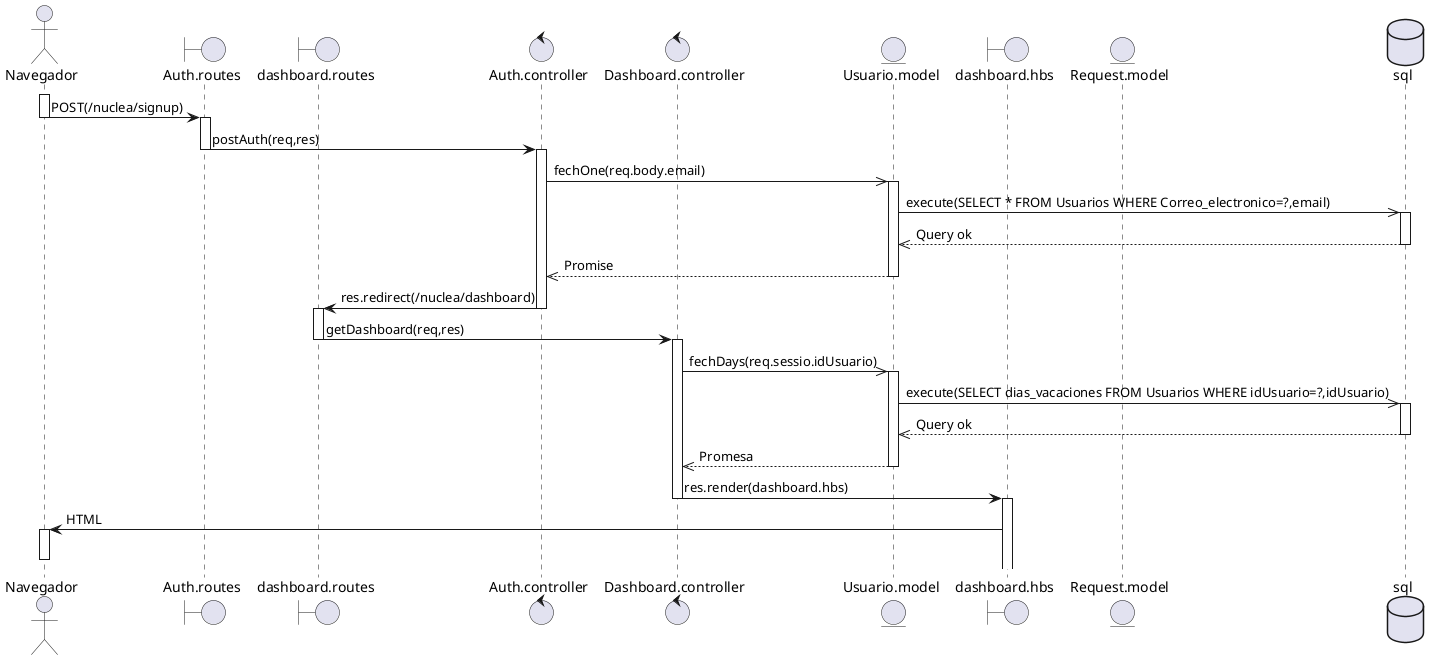 @startuml
actor Navegador
boundary "Auth.routes" as AuthRoutes
boundary "dashboard.routes" as DashboardRoutes
control "Auth.controller" as AuthController
control "Dashboard.controller" as DashboardController
entity "Usuario.model" as UsuarioModel
boundary "dashboard.hbs" as DashboardHBS
entity "Request.model" as RequestModel
database sql


activate Navegador
Navegador -> AuthRoutes : POST(/nuclea/signup)
deactivate Navegador
activate AuthRoutes
AuthRoutes -> AuthController : postAuth(req,res)
deactivate 
activate AuthController
AuthController ->> UsuarioModel : fechOne(req.body.email)
activate UsuarioModel
UsuarioModel ->> sql : execute(SELECT * FROM Usuarios WHERE Correo_electronico=?,email)
activate sql
sql -->> UsuarioModel : Query ok
deactivate 
UsuarioModel -->> AuthController : Promise
deactivate
AuthController -> DashboardRoutes : res.redirect(/nuclea/dashboard)
deactivate 
activate DashboardRoutes
DashboardRoutes -> DashboardController : getDashboard(req,res)
deactivate
activate DashboardController
DashboardController ->> UsuarioModel : fechDays(req.sessio.idUsuario)
activate UsuarioModel
UsuarioModel ->> sql : execute(SELECT dias_vacaciones FROM Usuarios WHERE idUsuario=?,idUsuario)
activate sql
sql -->> UsuarioModel : Query ok
deactivate
UsuarioModel -->> DashboardController : Promesa
deactivate
DashboardController -> DashboardHBS : res.render(dashboard.hbs)
deactivate
activate DashboardHBS
DashboardHBS -> Navegador : HTML
activate Navegador
deactivate Navegador
@enduml